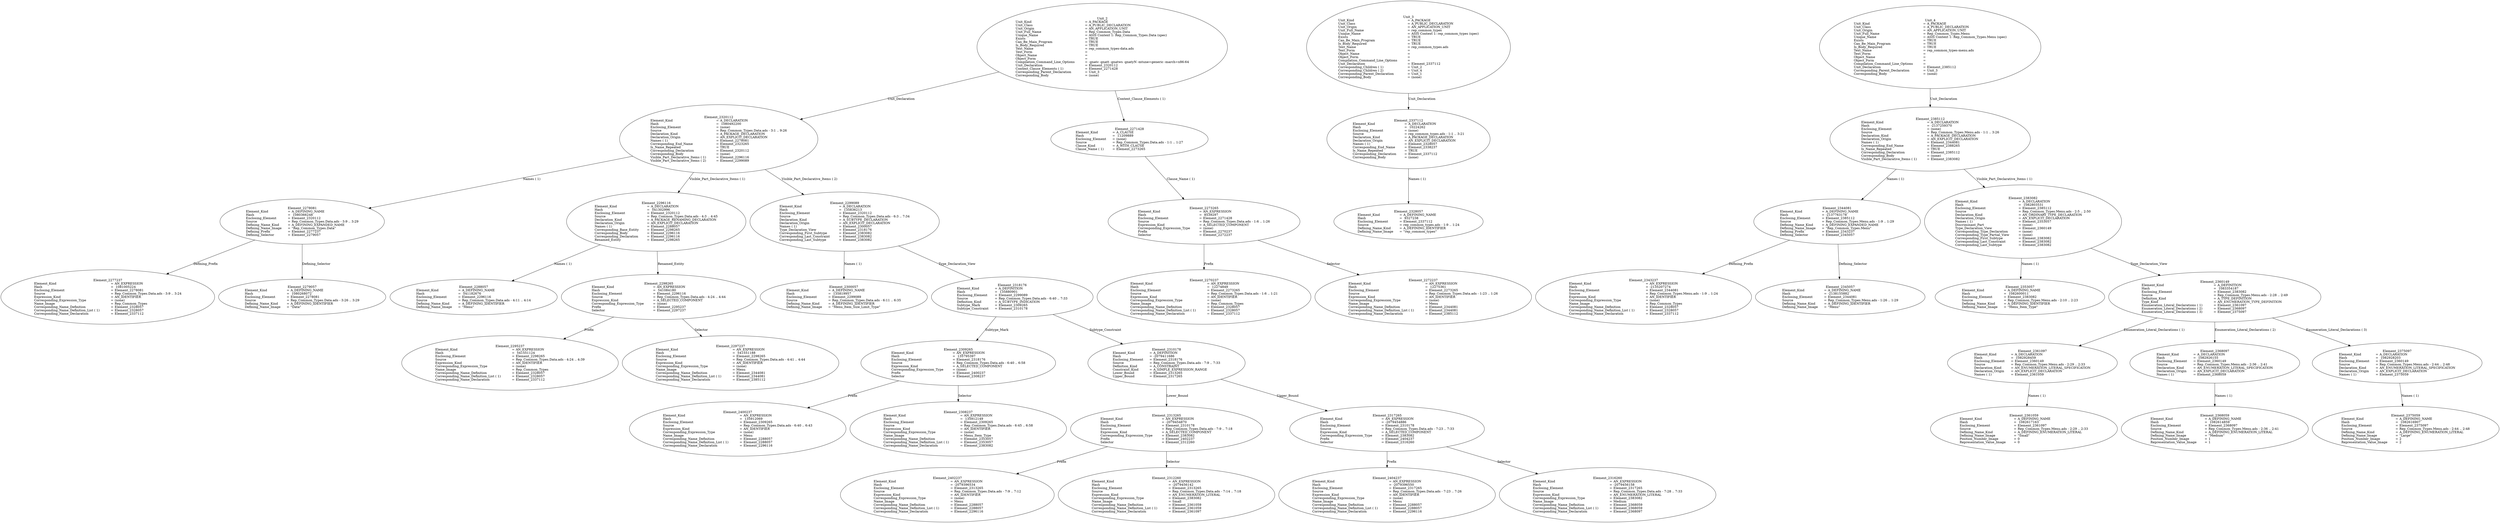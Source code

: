 digraph "rep_common_types-data.adt" {
  Unit_2 -> Element_2320112
      [ label=Unit_Declaration ];
  Unit_2 -> Element_2271428
      [ label="Context_Clause_Elements ( 1)" ];
  Unit_2
      [ label=<<TABLE BORDER="0" CELLBORDER="0" CELLSPACING="0" CELLPADDING="0"> 
          <TR><TD COLSPAN="3">Unit_2</TD></TR>
          <TR><TD ALIGN="LEFT">Unit_Kind   </TD><TD> = </TD><TD ALIGN="LEFT">A_PACKAGE</TD></TR>
          <TR><TD ALIGN="LEFT">Unit_Class   </TD><TD> = </TD><TD ALIGN="LEFT">A_PUBLIC_DECLARATION</TD></TR>
          <TR><TD ALIGN="LEFT">Unit_Origin   </TD><TD> = </TD><TD ALIGN="LEFT">AN_APPLICATION_UNIT</TD></TR>
          <TR><TD ALIGN="LEFT">Unit_Full_Name    </TD><TD> = </TD><TD ALIGN="LEFT">Rep_Common_Types.Data</TD></TR>
          <TR><TD ALIGN="LEFT">Unique_Name   </TD><TD> = </TD><TD ALIGN="LEFT">ASIS Context 1: Rep_Common_Types.Data (spec)</TD></TR>
          <TR><TD ALIGN="LEFT">Exists  </TD><TD> = </TD><TD ALIGN="LEFT">TRUE</TD></TR>
          <TR><TD ALIGN="LEFT">Can_Be_Main_Program     </TD><TD> = </TD><TD ALIGN="LEFT">TRUE</TD></TR>
          <TR><TD ALIGN="LEFT">Is_Body_Required     </TD><TD> = </TD><TD ALIGN="LEFT">TRUE</TD></TR>
          <TR><TD ALIGN="LEFT">Text_Name   </TD><TD> = </TD><TD ALIGN="LEFT">rep_common_types-data.ads</TD></TR>
          <TR><TD ALIGN="LEFT">Text_Form   </TD><TD> = </TD><TD ALIGN="LEFT"></TD></TR>
          <TR><TD ALIGN="LEFT">Object_Name   </TD><TD> = </TD><TD ALIGN="LEFT"></TD></TR>
          <TR><TD ALIGN="LEFT">Object_Form   </TD><TD> = </TD><TD ALIGN="LEFT"></TD></TR>
          <TR><TD ALIGN="LEFT">Compilation_Command_Line_Options         </TD><TD> = </TD><TD ALIGN="LEFT">-gnatc -gnatt -gnatws -gnatyN -mtune=generic -march=x86-64</TD></TR>
          <TR><TD ALIGN="LEFT">Unit_Declaration     </TD><TD> = </TD><TD ALIGN="LEFT">Element_2320112</TD></TR>
          <TR><TD ALIGN="LEFT">Context_Clause_Elements ( 1)        </TD><TD> = </TD><TD ALIGN="LEFT">Element_2271428</TD></TR>
          <TR><TD ALIGN="LEFT">Corresponding_Parent_Declaration         </TD><TD> = </TD><TD ALIGN="LEFT">Unit_3</TD></TR>
          <TR><TD ALIGN="LEFT">Corresponding_Body     </TD><TD> = </TD><TD ALIGN="LEFT">(none)</TD></TR>
          </TABLE>> ];
  Element_2271428 -> Element_2273265
      [ label="Clause_Name ( 1)" ];
  Element_2271428
      [ label=<<TABLE BORDER="0" CELLBORDER="0" CELLSPACING="0" CELLPADDING="0"> 
          <TR><TD COLSPAN="3">Element_2271428</TD></TR>
          <TR><TD ALIGN="LEFT">Element_Kind    </TD><TD> = </TD><TD ALIGN="LEFT">A_CLAUSE</TD></TR>
          <TR><TD ALIGN="LEFT">Hash  </TD><TD> = </TD><TD ALIGN="LEFT"> 11209889</TD></TR>
          <TR><TD ALIGN="LEFT">Enclosing_Element     </TD><TD> = </TD><TD ALIGN="LEFT">(none)</TD></TR>
          <TR><TD ALIGN="LEFT">Source  </TD><TD> = </TD><TD ALIGN="LEFT">Rep_Common_Types.Data.ads - 1:1 .. 1:27</TD></TR>
          <TR><TD ALIGN="LEFT">Clause_Kind   </TD><TD> = </TD><TD ALIGN="LEFT">A_WITH_CLAUSE</TD></TR>
          <TR><TD ALIGN="LEFT">Clause_Name ( 1)     </TD><TD> = </TD><TD ALIGN="LEFT">Element_2273265</TD></TR>
          </TABLE>> ];
  Element_2273265 -> Element_2270237
      [ label=Prefix ];
  Element_2273265 -> Element_2272237
      [ label=Selector ];
  Element_2273265
      [ label=<<TABLE BORDER="0" CELLBORDER="0" CELLSPACING="0" CELLPADDING="0"> 
          <TR><TD COLSPAN="3">Element_2273265</TD></TR>
          <TR><TD ALIGN="LEFT">Element_Kind    </TD><TD> = </TD><TD ALIGN="LEFT">AN_EXPRESSION</TD></TR>
          <TR><TD ALIGN="LEFT">Hash  </TD><TD> = </TD><TD ALIGN="LEFT"> 8539297</TD></TR>
          <TR><TD ALIGN="LEFT">Enclosing_Element     </TD><TD> = </TD><TD ALIGN="LEFT">Element_2271428</TD></TR>
          <TR><TD ALIGN="LEFT">Source  </TD><TD> = </TD><TD ALIGN="LEFT">Rep_Common_Types.Data.ads - 1:6 .. 1:26</TD></TR>
          <TR><TD ALIGN="LEFT">Expression_Kind    </TD><TD> = </TD><TD ALIGN="LEFT">A_SELECTED_COMPONENT</TD></TR>
          <TR><TD ALIGN="LEFT">Corresponding_Expression_Type        </TD><TD> = </TD><TD ALIGN="LEFT">(none)</TD></TR>
          <TR><TD ALIGN="LEFT">Prefix  </TD><TD> = </TD><TD ALIGN="LEFT">Element_2270237</TD></TR>
          <TR><TD ALIGN="LEFT">Selector   </TD><TD> = </TD><TD ALIGN="LEFT">Element_2272237</TD></TR>
          </TABLE>> ];
  Element_2270237
      [ label=<<TABLE BORDER="0" CELLBORDER="0" CELLSPACING="0" CELLPADDING="0"> 
          <TR><TD COLSPAN="3">Element_2270237</TD></TR>
          <TR><TD ALIGN="LEFT">Element_Kind    </TD><TD> = </TD><TD ALIGN="LEFT">AN_EXPRESSION</TD></TR>
          <TR><TD ALIGN="LEFT">Hash  </TD><TD> = </TD><TD ALIGN="LEFT"> 12274849</TD></TR>
          <TR><TD ALIGN="LEFT">Enclosing_Element     </TD><TD> = </TD><TD ALIGN="LEFT">Element_2273265</TD></TR>
          <TR><TD ALIGN="LEFT">Source  </TD><TD> = </TD><TD ALIGN="LEFT">Rep_Common_Types.Data.ads - 1:6 .. 1:21</TD></TR>
          <TR><TD ALIGN="LEFT">Expression_Kind    </TD><TD> = </TD><TD ALIGN="LEFT">AN_IDENTIFIER</TD></TR>
          <TR><TD ALIGN="LEFT">Corresponding_Expression_Type        </TD><TD> = </TD><TD ALIGN="LEFT">(none)</TD></TR>
          <TR><TD ALIGN="LEFT">Name_Image   </TD><TD> = </TD><TD ALIGN="LEFT">Rep_Common_Types</TD></TR>
          <TR><TD ALIGN="LEFT">Corresponding_Name_Definition        </TD><TD> = </TD><TD ALIGN="LEFT">Element_2328057</TD></TR>
          <TR><TD ALIGN="LEFT">Corresponding_Name_Definition_List ( 1)          </TD><TD> = </TD><TD ALIGN="LEFT">Element_2328057</TD></TR>
          <TR><TD ALIGN="LEFT">Corresponding_Name_Declaration        </TD><TD> = </TD><TD ALIGN="LEFT">Element_2337112</TD></TR>
          </TABLE>> ];
  Element_2272237
      [ label=<<TABLE BORDER="0" CELLBORDER="0" CELLSPACING="0" CELLPADDING="0"> 
          <TR><TD COLSPAN="3">Element_2272237</TD></TR>
          <TR><TD ALIGN="LEFT">Element_Kind    </TD><TD> = </TD><TD ALIGN="LEFT">AN_EXPRESSION</TD></TR>
          <TR><TD ALIGN="LEFT">Hash  </TD><TD> = </TD><TD ALIGN="LEFT"> 12275361</TD></TR>
          <TR><TD ALIGN="LEFT">Enclosing_Element     </TD><TD> = </TD><TD ALIGN="LEFT">Element_2273265</TD></TR>
          <TR><TD ALIGN="LEFT">Source  </TD><TD> = </TD><TD ALIGN="LEFT">Rep_Common_Types.Data.ads - 1:23 .. 1:26</TD></TR>
          <TR><TD ALIGN="LEFT">Expression_Kind    </TD><TD> = </TD><TD ALIGN="LEFT">AN_IDENTIFIER</TD></TR>
          <TR><TD ALIGN="LEFT">Corresponding_Expression_Type        </TD><TD> = </TD><TD ALIGN="LEFT">(none)</TD></TR>
          <TR><TD ALIGN="LEFT">Name_Image   </TD><TD> = </TD><TD ALIGN="LEFT">Menu</TD></TR>
          <TR><TD ALIGN="LEFT">Corresponding_Name_Definition        </TD><TD> = </TD><TD ALIGN="LEFT">Element_2344081</TD></TR>
          <TR><TD ALIGN="LEFT">Corresponding_Name_Definition_List ( 1)          </TD><TD> = </TD><TD ALIGN="LEFT">Element_2344081</TD></TR>
          <TR><TD ALIGN="LEFT">Corresponding_Name_Declaration        </TD><TD> = </TD><TD ALIGN="LEFT">Element_2385112</TD></TR>
          </TABLE>> ];
  Element_2320112 -> Element_2278081
      [ label="Names ( 1)" ];
  Element_2320112 -> Element_2296116
      [ label="Visible_Part_Declarative_Items ( 1)" ];
  Element_2320112 -> Element_2299089
      [ label="Visible_Part_Declarative_Items ( 2)" ];
  Element_2320112
      [ label=<<TABLE BORDER="0" CELLBORDER="0" CELLSPACING="0" CELLPADDING="0"> 
          <TR><TD COLSPAN="3">Element_2320112</TD></TR>
          <TR><TD ALIGN="LEFT">Element_Kind    </TD><TD> = </TD><TD ALIGN="LEFT">A_DECLARATION</TD></TR>
          <TR><TD ALIGN="LEFT">Hash  </TD><TD> = </TD><TD ALIGN="LEFT"> 1080492200</TD></TR>
          <TR><TD ALIGN="LEFT">Enclosing_Element     </TD><TD> = </TD><TD ALIGN="LEFT">(none)</TD></TR>
          <TR><TD ALIGN="LEFT">Source  </TD><TD> = </TD><TD ALIGN="LEFT">Rep_Common_Types.Data.ads - 3:1 .. 9:26</TD></TR>
          <TR><TD ALIGN="LEFT">Declaration_Kind     </TD><TD> = </TD><TD ALIGN="LEFT">A_PACKAGE_DECLARATION</TD></TR>
          <TR><TD ALIGN="LEFT">Declaration_Origin     </TD><TD> = </TD><TD ALIGN="LEFT">AN_EXPLICIT_DECLARATION</TD></TR>
          <TR><TD ALIGN="LEFT">Names ( 1)   </TD><TD> = </TD><TD ALIGN="LEFT">Element_2278081</TD></TR>
          <TR><TD ALIGN="LEFT">Corresponding_End_Name      </TD><TD> = </TD><TD ALIGN="LEFT">Element_2323265</TD></TR>
          <TR><TD ALIGN="LEFT">Is_Name_Repeated     </TD><TD> = </TD><TD ALIGN="LEFT">TRUE</TD></TR>
          <TR><TD ALIGN="LEFT">Corresponding_Declaration       </TD><TD> = </TD><TD ALIGN="LEFT">Element_2320112</TD></TR>
          <TR><TD ALIGN="LEFT">Corresponding_Body     </TD><TD> = </TD><TD ALIGN="LEFT">(none)</TD></TR>
          <TR><TD ALIGN="LEFT">Visible_Part_Declarative_Items ( 1)         </TD><TD> = </TD><TD ALIGN="LEFT">Element_2296116</TD></TR>
          <TR><TD ALIGN="LEFT">Visible_Part_Declarative_Items ( 2)         </TD><TD> = </TD><TD ALIGN="LEFT">Element_2299089</TD></TR>
          </TABLE>> ];
  Element_2278081 -> Element_2277237
      [ label=Defining_Prefix ];
  Element_2278081 -> Element_2279057
      [ label=Defining_Selector ];
  Element_2278081
      [ label=<<TABLE BORDER="0" CELLBORDER="0" CELLSPACING="0" CELLPADDING="0"> 
          <TR><TD COLSPAN="3">Element_2278081</TD></TR>
          <TR><TD ALIGN="LEFT">Element_Kind    </TD><TD> = </TD><TD ALIGN="LEFT">A_DEFINING_NAME</TD></TR>
          <TR><TD ALIGN="LEFT">Hash  </TD><TD> = </TD><TD ALIGN="LEFT"> 1080366248</TD></TR>
          <TR><TD ALIGN="LEFT">Enclosing_Element     </TD><TD> = </TD><TD ALIGN="LEFT">Element_2320112</TD></TR>
          <TR><TD ALIGN="LEFT">Source  </TD><TD> = </TD><TD ALIGN="LEFT">Rep_Common_Types.Data.ads - 3:9 .. 3:29</TD></TR>
          <TR><TD ALIGN="LEFT">Defining_Name_Kind     </TD><TD> = </TD><TD ALIGN="LEFT">A_DEFINING_EXPANDED_NAME</TD></TR>
          <TR><TD ALIGN="LEFT">Defining_Name_Image     </TD><TD> = </TD><TD ALIGN="LEFT">"Rep_Common_Types.Data"</TD></TR>
          <TR><TD ALIGN="LEFT">Defining_Prefix    </TD><TD> = </TD><TD ALIGN="LEFT">Element_2277237</TD></TR>
          <TR><TD ALIGN="LEFT">Defining_Selector     </TD><TD> = </TD><TD ALIGN="LEFT">Element_2279057</TD></TR>
          </TABLE>> ];
  Element_2277237
      [ label=<<TABLE BORDER="0" CELLBORDER="0" CELLSPACING="0" CELLPADDING="0"> 
          <TR><TD COLSPAN="3">Element_2277237</TD></TR>
          <TR><TD ALIGN="LEFT">Element_Kind    </TD><TD> = </TD><TD ALIGN="LEFT">AN_EXPRESSION</TD></TR>
          <TR><TD ALIGN="LEFT">Hash  </TD><TD> = </TD><TD ALIGN="LEFT"> 1081005224</TD></TR>
          <TR><TD ALIGN="LEFT">Enclosing_Element     </TD><TD> = </TD><TD ALIGN="LEFT">Element_2278081</TD></TR>
          <TR><TD ALIGN="LEFT">Source  </TD><TD> = </TD><TD ALIGN="LEFT">Rep_Common_Types.Data.ads - 3:9 .. 3:24</TD></TR>
          <TR><TD ALIGN="LEFT">Expression_Kind    </TD><TD> = </TD><TD ALIGN="LEFT">AN_IDENTIFIER</TD></TR>
          <TR><TD ALIGN="LEFT">Corresponding_Expression_Type        </TD><TD> = </TD><TD ALIGN="LEFT">(none)</TD></TR>
          <TR><TD ALIGN="LEFT">Name_Image   </TD><TD> = </TD><TD ALIGN="LEFT">Rep_Common_Types</TD></TR>
          <TR><TD ALIGN="LEFT">Corresponding_Name_Definition        </TD><TD> = </TD><TD ALIGN="LEFT">Element_2328057</TD></TR>
          <TR><TD ALIGN="LEFT">Corresponding_Name_Definition_List ( 1)          </TD><TD> = </TD><TD ALIGN="LEFT">Element_2328057</TD></TR>
          <TR><TD ALIGN="LEFT">Corresponding_Name_Declaration        </TD><TD> = </TD><TD ALIGN="LEFT">Element_2337112</TD></TR>
          </TABLE>> ];
  Element_2279057
      [ label=<<TABLE BORDER="0" CELLBORDER="0" CELLSPACING="0" CELLPADDING="0"> 
          <TR><TD COLSPAN="3">Element_2279057</TD></TR>
          <TR><TD ALIGN="LEFT">Element_Kind    </TD><TD> = </TD><TD ALIGN="LEFT">A_DEFINING_NAME</TD></TR>
          <TR><TD ALIGN="LEFT">Hash  </TD><TD> = </TD><TD ALIGN="LEFT"> 1080268072</TD></TR>
          <TR><TD ALIGN="LEFT">Enclosing_Element     </TD><TD> = </TD><TD ALIGN="LEFT">Element_2278081</TD></TR>
          <TR><TD ALIGN="LEFT">Source  </TD><TD> = </TD><TD ALIGN="LEFT">Rep_Common_Types.Data.ads - 3:26 .. 3:29</TD></TR>
          <TR><TD ALIGN="LEFT">Defining_Name_Kind     </TD><TD> = </TD><TD ALIGN="LEFT">A_DEFINING_IDENTIFIER</TD></TR>
          <TR><TD ALIGN="LEFT">Defining_Name_Image     </TD><TD> = </TD><TD ALIGN="LEFT">"Data"</TD></TR>
          </TABLE>> ];
  Element_2296116 -> Element_2288057
      [ label="Names ( 1)" ];
  Element_2296116 -> Element_2298265
      [ label=Renamed_Entity ];
  Element_2296116
      [ label=<<TABLE BORDER="0" CELLBORDER="0" CELLSPACING="0" CELLPADDING="0"> 
          <TR><TD COLSPAN="3">Element_2296116</TD></TR>
          <TR><TD ALIGN="LEFT">Element_Kind    </TD><TD> = </TD><TD ALIGN="LEFT">A_DECLARATION</TD></TR>
          <TR><TD ALIGN="LEFT">Hash  </TD><TD> = </TD><TD ALIGN="LEFT"> 541302996</TD></TR>
          <TR><TD ALIGN="LEFT">Enclosing_Element     </TD><TD> = </TD><TD ALIGN="LEFT">Element_2320112</TD></TR>
          <TR><TD ALIGN="LEFT">Source  </TD><TD> = </TD><TD ALIGN="LEFT">Rep_Common_Types.Data.ads - 4:3 .. 4:45</TD></TR>
          <TR><TD ALIGN="LEFT">Declaration_Kind     </TD><TD> = </TD><TD ALIGN="LEFT">A_PACKAGE_RENAMING_DECLARATION</TD></TR>
          <TR><TD ALIGN="LEFT">Declaration_Origin     </TD><TD> = </TD><TD ALIGN="LEFT">AN_EXPLICIT_DECLARATION</TD></TR>
          <TR><TD ALIGN="LEFT">Names ( 1)   </TD><TD> = </TD><TD ALIGN="LEFT">Element_2288057</TD></TR>
          <TR><TD ALIGN="LEFT">Corresponding_Base_Entity       </TD><TD> = </TD><TD ALIGN="LEFT">Element_2298265</TD></TR>
          <TR><TD ALIGN="LEFT">Corresponding_Body     </TD><TD> = </TD><TD ALIGN="LEFT">Element_2296116</TD></TR>
          <TR><TD ALIGN="LEFT">Corresponding_Declaration       </TD><TD> = </TD><TD ALIGN="LEFT">Element_2296116</TD></TR>
          <TR><TD ALIGN="LEFT">Renamed_Entity    </TD><TD> = </TD><TD ALIGN="LEFT">Element_2298265</TD></TR>
          </TABLE>> ];
  Element_2288057
      [ label=<<TABLE BORDER="0" CELLBORDER="0" CELLSPACING="0" CELLPADDING="0"> 
          <TR><TD COLSPAN="3">Element_2288057</TD></TR>
          <TR><TD ALIGN="LEFT">Element_Kind    </TD><TD> = </TD><TD ALIGN="LEFT">A_DEFINING_NAME</TD></TR>
          <TR><TD ALIGN="LEFT">Hash  </TD><TD> = </TD><TD ALIGN="LEFT"> 541182676</TD></TR>
          <TR><TD ALIGN="LEFT">Enclosing_Element     </TD><TD> = </TD><TD ALIGN="LEFT">Element_2296116</TD></TR>
          <TR><TD ALIGN="LEFT">Source  </TD><TD> = </TD><TD ALIGN="LEFT">Rep_Common_Types.Data.ads - 4:11 .. 4:14</TD></TR>
          <TR><TD ALIGN="LEFT">Defining_Name_Kind     </TD><TD> = </TD><TD ALIGN="LEFT">A_DEFINING_IDENTIFIER</TD></TR>
          <TR><TD ALIGN="LEFT">Defining_Name_Image     </TD><TD> = </TD><TD ALIGN="LEFT">"Menu"</TD></TR>
          </TABLE>> ];
  Element_2298265 -> Element_2295237
      [ label=Prefix ];
  Element_2298265 -> Element_2297237
      [ label=Selector ];
  Element_2298265
      [ label=<<TABLE BORDER="0" CELLBORDER="0" CELLSPACING="0" CELLPADDING="0"> 
          <TR><TD COLSPAN="3">Element_2298265</TD></TR>
          <TR><TD ALIGN="LEFT">Element_Kind    </TD><TD> = </TD><TD ALIGN="LEFT">AN_EXPRESSION</TD></TR>
          <TR><TD ALIGN="LEFT">Hash  </TD><TD> = </TD><TD ALIGN="LEFT"> 541084180</TD></TR>
          <TR><TD ALIGN="LEFT">Enclosing_Element     </TD><TD> = </TD><TD ALIGN="LEFT">Element_2296116</TD></TR>
          <TR><TD ALIGN="LEFT">Source  </TD><TD> = </TD><TD ALIGN="LEFT">Rep_Common_Types.Data.ads - 4:24 .. 4:44</TD></TR>
          <TR><TD ALIGN="LEFT">Expression_Kind    </TD><TD> = </TD><TD ALIGN="LEFT">A_SELECTED_COMPONENT</TD></TR>
          <TR><TD ALIGN="LEFT">Corresponding_Expression_Type        </TD><TD> = </TD><TD ALIGN="LEFT">(none)</TD></TR>
          <TR><TD ALIGN="LEFT">Prefix  </TD><TD> = </TD><TD ALIGN="LEFT">Element_2295237</TD></TR>
          <TR><TD ALIGN="LEFT">Selector   </TD><TD> = </TD><TD ALIGN="LEFT">Element_2297237</TD></TR>
          </TABLE>> ];
  Element_2295237
      [ label=<<TABLE BORDER="0" CELLBORDER="0" CELLSPACING="0" CELLPADDING="0"> 
          <TR><TD COLSPAN="3">Element_2295237</TD></TR>
          <TR><TD ALIGN="LEFT">Element_Kind    </TD><TD> = </TD><TD ALIGN="LEFT">AN_EXPRESSION</TD></TR>
          <TR><TD ALIGN="LEFT">Hash  </TD><TD> = </TD><TD ALIGN="LEFT"> 541551124</TD></TR>
          <TR><TD ALIGN="LEFT">Enclosing_Element     </TD><TD> = </TD><TD ALIGN="LEFT">Element_2298265</TD></TR>
          <TR><TD ALIGN="LEFT">Source  </TD><TD> = </TD><TD ALIGN="LEFT">Rep_Common_Types.Data.ads - 4:24 .. 4:39</TD></TR>
          <TR><TD ALIGN="LEFT">Expression_Kind    </TD><TD> = </TD><TD ALIGN="LEFT">AN_IDENTIFIER</TD></TR>
          <TR><TD ALIGN="LEFT">Corresponding_Expression_Type        </TD><TD> = </TD><TD ALIGN="LEFT">(none)</TD></TR>
          <TR><TD ALIGN="LEFT">Name_Image   </TD><TD> = </TD><TD ALIGN="LEFT">Rep_Common_Types</TD></TR>
          <TR><TD ALIGN="LEFT">Corresponding_Name_Definition        </TD><TD> = </TD><TD ALIGN="LEFT">Element_2328057</TD></TR>
          <TR><TD ALIGN="LEFT">Corresponding_Name_Definition_List ( 1)          </TD><TD> = </TD><TD ALIGN="LEFT">Element_2328057</TD></TR>
          <TR><TD ALIGN="LEFT">Corresponding_Name_Declaration        </TD><TD> = </TD><TD ALIGN="LEFT">Element_2337112</TD></TR>
          </TABLE>> ];
  Element_2297237
      [ label=<<TABLE BORDER="0" CELLBORDER="0" CELLSPACING="0" CELLPADDING="0"> 
          <TR><TD COLSPAN="3">Element_2297237</TD></TR>
          <TR><TD ALIGN="LEFT">Element_Kind    </TD><TD> = </TD><TD ALIGN="LEFT">AN_EXPRESSION</TD></TR>
          <TR><TD ALIGN="LEFT">Hash  </TD><TD> = </TD><TD ALIGN="LEFT"> 541551188</TD></TR>
          <TR><TD ALIGN="LEFT">Enclosing_Element     </TD><TD> = </TD><TD ALIGN="LEFT">Element_2298265</TD></TR>
          <TR><TD ALIGN="LEFT">Source  </TD><TD> = </TD><TD ALIGN="LEFT">Rep_Common_Types.Data.ads - 4:41 .. 4:44</TD></TR>
          <TR><TD ALIGN="LEFT">Expression_Kind    </TD><TD> = </TD><TD ALIGN="LEFT">AN_IDENTIFIER</TD></TR>
          <TR><TD ALIGN="LEFT">Corresponding_Expression_Type        </TD><TD> = </TD><TD ALIGN="LEFT">(none)</TD></TR>
          <TR><TD ALIGN="LEFT">Name_Image   </TD><TD> = </TD><TD ALIGN="LEFT">Menu</TD></TR>
          <TR><TD ALIGN="LEFT">Corresponding_Name_Definition        </TD><TD> = </TD><TD ALIGN="LEFT">Element_2344081</TD></TR>
          <TR><TD ALIGN="LEFT">Corresponding_Name_Definition_List ( 1)          </TD><TD> = </TD><TD ALIGN="LEFT">Element_2344081</TD></TR>
          <TR><TD ALIGN="LEFT">Corresponding_Name_Declaration        </TD><TD> = </TD><TD ALIGN="LEFT">Element_2385112</TD></TR>
          </TABLE>> ];
  Element_2299089 -> Element_2300057
      [ label="Names ( 1)" ];
  Element_2299089 -> Element_2318176
      [ label=Type_Declaration_View ];
  Element_2299089
      [ label=<<TABLE BORDER="0" CELLBORDER="0" CELLSPACING="0" CELLPADDING="0"> 
          <TR><TD COLSPAN="3">Element_2299089</TD></TR>
          <TR><TD ALIGN="LEFT">Element_Kind    </TD><TD> = </TD><TD ALIGN="LEFT">A_DECLARATION</TD></TR>
          <TR><TD ALIGN="LEFT">Hash  </TD><TD> = </TD><TD ALIGN="LEFT"> 135836213</TD></TR>
          <TR><TD ALIGN="LEFT">Enclosing_Element     </TD><TD> = </TD><TD ALIGN="LEFT">Element_2320112</TD></TR>
          <TR><TD ALIGN="LEFT">Source  </TD><TD> = </TD><TD ALIGN="LEFT">Rep_Common_Types.Data.ads - 6:3 .. 7:34</TD></TR>
          <TR><TD ALIGN="LEFT">Declaration_Kind     </TD><TD> = </TD><TD ALIGN="LEFT">A_SUBTYPE_DECLARATION</TD></TR>
          <TR><TD ALIGN="LEFT">Declaration_Origin     </TD><TD> = </TD><TD ALIGN="LEFT">AN_EXPLICIT_DECLARATION</TD></TR>
          <TR><TD ALIGN="LEFT">Names ( 1)   </TD><TD> = </TD><TD ALIGN="LEFT">Element_2300057</TD></TR>
          <TR><TD ALIGN="LEFT">Type_Declaration_View      </TD><TD> = </TD><TD ALIGN="LEFT">Element_2318176</TD></TR>
          <TR><TD ALIGN="LEFT">Corresponding_First_Subtype       </TD><TD> = </TD><TD ALIGN="LEFT">Element_2383082</TD></TR>
          <TR><TD ALIGN="LEFT">Corresponding_Last_Constraint        </TD><TD> = </TD><TD ALIGN="LEFT">Element_2383082</TD></TR>
          <TR><TD ALIGN="LEFT">Corresponding_Last_Subtype       </TD><TD> = </TD><TD ALIGN="LEFT">Element_2383082</TD></TR>
          </TABLE>> ];
  Element_2300057
      [ label=<<TABLE BORDER="0" CELLBORDER="0" CELLSPACING="0" CELLPADDING="0"> 
          <TR><TD COLSPAN="3">Element_2300057</TD></TR>
          <TR><TD ALIGN="LEFT">Element_Kind    </TD><TD> = </TD><TD ALIGN="LEFT">A_DEFINING_NAME</TD></TR>
          <TR><TD ALIGN="LEFT">Hash  </TD><TD> = </TD><TD ALIGN="LEFT"> 135819957</TD></TR>
          <TR><TD ALIGN="LEFT">Enclosing_Element     </TD><TD> = </TD><TD ALIGN="LEFT">Element_2299089</TD></TR>
          <TR><TD ALIGN="LEFT">Source  </TD><TD> = </TD><TD ALIGN="LEFT">Rep_Common_Types.Data.ads - 6:11 .. 6:35</TD></TR>
          <TR><TD ALIGN="LEFT">Defining_Name_Kind     </TD><TD> = </TD><TD ALIGN="LEFT">A_DEFINING_IDENTIFIER</TD></TR>
          <TR><TD ALIGN="LEFT">Defining_Name_Image     </TD><TD> = </TD><TD ALIGN="LEFT">"Menu_Item_Size_Limit_Type"</TD></TR>
          </TABLE>> ];
  Element_2318176 -> Element_2309265
      [ label=Subtype_Mark ];
  Element_2318176 -> Element_2310178
      [ label=Subtype_Constraint ];
  Element_2318176
      [ label=<<TABLE BORDER="0" CELLBORDER="0" CELLSPACING="0" CELLPADDING="0"> 
          <TR><TD COLSPAN="3">Element_2318176</TD></TR>
          <TR><TD ALIGN="LEFT">Element_Kind    </TD><TD> = </TD><TD ALIGN="LEFT">A_DEFINITION</TD></TR>
          <TR><TD ALIGN="LEFT">Hash  </TD><TD> = </TD><TD ALIGN="LEFT"> 135880901</TD></TR>
          <TR><TD ALIGN="LEFT">Enclosing_Element     </TD><TD> = </TD><TD ALIGN="LEFT">Element_2299089</TD></TR>
          <TR><TD ALIGN="LEFT">Source  </TD><TD> = </TD><TD ALIGN="LEFT">Rep_Common_Types.Data.ads - 6:40 .. 7:33</TD></TR>
          <TR><TD ALIGN="LEFT">Definition_Kind    </TD><TD> = </TD><TD ALIGN="LEFT">A_SUBTYPE_INDICATION</TD></TR>
          <TR><TD ALIGN="LEFT">Subtype_Mark    </TD><TD> = </TD><TD ALIGN="LEFT">Element_2309265</TD></TR>
          <TR><TD ALIGN="LEFT">Subtype_Constraint     </TD><TD> = </TD><TD ALIGN="LEFT">Element_2310178</TD></TR>
          </TABLE>> ];
  Element_2309265 -> Element_2400237
      [ label=Prefix ];
  Element_2309265 -> Element_2308237
      [ label=Selector ];
  Element_2309265
      [ label=<<TABLE BORDER="0" CELLBORDER="0" CELLSPACING="0" CELLPADDING="0"> 
          <TR><TD COLSPAN="3">Element_2309265</TD></TR>
          <TR><TD ALIGN="LEFT">Element_Kind    </TD><TD> = </TD><TD ALIGN="LEFT">AN_EXPRESSION</TD></TR>
          <TR><TD ALIGN="LEFT">Hash  </TD><TD> = </TD><TD ALIGN="LEFT"> 135795397</TD></TR>
          <TR><TD ALIGN="LEFT">Enclosing_Element     </TD><TD> = </TD><TD ALIGN="LEFT">Element_2318176</TD></TR>
          <TR><TD ALIGN="LEFT">Source  </TD><TD> = </TD><TD ALIGN="LEFT">Rep_Common_Types.Data.ads - 6:40 .. 6:58</TD></TR>
          <TR><TD ALIGN="LEFT">Expression_Kind    </TD><TD> = </TD><TD ALIGN="LEFT">A_SELECTED_COMPONENT</TD></TR>
          <TR><TD ALIGN="LEFT">Corresponding_Expression_Type        </TD><TD> = </TD><TD ALIGN="LEFT">(none)</TD></TR>
          <TR><TD ALIGN="LEFT">Prefix  </TD><TD> = </TD><TD ALIGN="LEFT">Element_2400237</TD></TR>
          <TR><TD ALIGN="LEFT">Selector   </TD><TD> = </TD><TD ALIGN="LEFT">Element_2308237</TD></TR>
          </TABLE>> ];
  Element_2400237
      [ label=<<TABLE BORDER="0" CELLBORDER="0" CELLSPACING="0" CELLPADDING="0"> 
          <TR><TD COLSPAN="3">Element_2400237</TD></TR>
          <TR><TD ALIGN="LEFT">Element_Kind    </TD><TD> = </TD><TD ALIGN="LEFT">AN_EXPRESSION</TD></TR>
          <TR><TD ALIGN="LEFT">Hash  </TD><TD> = </TD><TD ALIGN="LEFT"> 135912069</TD></TR>
          <TR><TD ALIGN="LEFT">Enclosing_Element     </TD><TD> = </TD><TD ALIGN="LEFT">Element_2309265</TD></TR>
          <TR><TD ALIGN="LEFT">Source  </TD><TD> = </TD><TD ALIGN="LEFT">Rep_Common_Types.Data.ads - 6:40 .. 6:43</TD></TR>
          <TR><TD ALIGN="LEFT">Expression_Kind    </TD><TD> = </TD><TD ALIGN="LEFT">AN_IDENTIFIER</TD></TR>
          <TR><TD ALIGN="LEFT">Corresponding_Expression_Type        </TD><TD> = </TD><TD ALIGN="LEFT">(none)</TD></TR>
          <TR><TD ALIGN="LEFT">Name_Image   </TD><TD> = </TD><TD ALIGN="LEFT">Menu</TD></TR>
          <TR><TD ALIGN="LEFT">Corresponding_Name_Definition        </TD><TD> = </TD><TD ALIGN="LEFT">Element_2288057</TD></TR>
          <TR><TD ALIGN="LEFT">Corresponding_Name_Definition_List ( 1)          </TD><TD> = </TD><TD ALIGN="LEFT">Element_2288057</TD></TR>
          <TR><TD ALIGN="LEFT">Corresponding_Name_Declaration        </TD><TD> = </TD><TD ALIGN="LEFT">Element_2296116</TD></TR>
          </TABLE>> ];
  Element_2308237
      [ label=<<TABLE BORDER="0" CELLBORDER="0" CELLSPACING="0" CELLPADDING="0"> 
          <TR><TD COLSPAN="3">Element_2308237</TD></TR>
          <TR><TD ALIGN="LEFT">Element_Kind    </TD><TD> = </TD><TD ALIGN="LEFT">AN_EXPRESSION</TD></TR>
          <TR><TD ALIGN="LEFT">Hash  </TD><TD> = </TD><TD ALIGN="LEFT"> 135912149</TD></TR>
          <TR><TD ALIGN="LEFT">Enclosing_Element     </TD><TD> = </TD><TD ALIGN="LEFT">Element_2309265</TD></TR>
          <TR><TD ALIGN="LEFT">Source  </TD><TD> = </TD><TD ALIGN="LEFT">Rep_Common_Types.Data.ads - 6:45 .. 6:58</TD></TR>
          <TR><TD ALIGN="LEFT">Expression_Kind    </TD><TD> = </TD><TD ALIGN="LEFT">AN_IDENTIFIER</TD></TR>
          <TR><TD ALIGN="LEFT">Corresponding_Expression_Type        </TD><TD> = </TD><TD ALIGN="LEFT">(none)</TD></TR>
          <TR><TD ALIGN="LEFT">Name_Image   </TD><TD> = </TD><TD ALIGN="LEFT">Menu_Item_Type</TD></TR>
          <TR><TD ALIGN="LEFT">Corresponding_Name_Definition        </TD><TD> = </TD><TD ALIGN="LEFT">Element_2353057</TD></TR>
          <TR><TD ALIGN="LEFT">Corresponding_Name_Definition_List ( 1)          </TD><TD> = </TD><TD ALIGN="LEFT">Element_2353057</TD></TR>
          <TR><TD ALIGN="LEFT">Corresponding_Name_Declaration        </TD><TD> = </TD><TD ALIGN="LEFT">Element_2383082</TD></TR>
          </TABLE>> ];
  Element_2310178 -> Element_2313265
      [ label=Lower_Bound ];
  Element_2310178 -> Element_2317265
      [ label=Upper_Bound ];
  Element_2310178
      [ label=<<TABLE BORDER="0" CELLBORDER="0" CELLSPACING="0" CELLPADDING="0"> 
          <TR><TD COLSPAN="3">Element_2310178</TD></TR>
          <TR><TD ALIGN="LEFT">Element_Kind    </TD><TD> = </TD><TD ALIGN="LEFT">A_DEFINITION</TD></TR>
          <TR><TD ALIGN="LEFT">Hash  </TD><TD> = </TD><TD ALIGN="LEFT">-2079411686</TD></TR>
          <TR><TD ALIGN="LEFT">Enclosing_Element     </TD><TD> = </TD><TD ALIGN="LEFT">Element_2318176</TD></TR>
          <TR><TD ALIGN="LEFT">Source  </TD><TD> = </TD><TD ALIGN="LEFT">Rep_Common_Types.Data.ads - 7:9 .. 7:33</TD></TR>
          <TR><TD ALIGN="LEFT">Definition_Kind    </TD><TD> = </TD><TD ALIGN="LEFT">A_CONSTRAINT</TD></TR>
          <TR><TD ALIGN="LEFT">Constraint_Kind    </TD><TD> = </TD><TD ALIGN="LEFT">A_SIMPLE_EXPRESSION_RANGE</TD></TR>
          <TR><TD ALIGN="LEFT">Lower_Bound   </TD><TD> = </TD><TD ALIGN="LEFT">Element_2313265</TD></TR>
          <TR><TD ALIGN="LEFT">Upper_Bound   </TD><TD> = </TD><TD ALIGN="LEFT">Element_2317265</TD></TR>
          </TABLE>> ];
  Element_2313265 -> Element_2402237
      [ label=Prefix ];
  Element_2313265 -> Element_2312260
      [ label=Selector ];
  Element_2313265
      [ label=<<TABLE BORDER="0" CELLBORDER="0" CELLSPACING="0" CELLPADDING="0"> 
          <TR><TD COLSPAN="3">Element_2313265</TD></TR>
          <TR><TD ALIGN="LEFT">Element_Kind    </TD><TD> = </TD><TD ALIGN="LEFT">AN_EXPRESSION</TD></TR>
          <TR><TD ALIGN="LEFT">Hash  </TD><TD> = </TD><TD ALIGN="LEFT">-2079454870</TD></TR>
          <TR><TD ALIGN="LEFT">Enclosing_Element     </TD><TD> = </TD><TD ALIGN="LEFT">Element_2310178</TD></TR>
          <TR><TD ALIGN="LEFT">Source  </TD><TD> = </TD><TD ALIGN="LEFT">Rep_Common_Types.Data.ads - 7:9 .. 7:18</TD></TR>
          <TR><TD ALIGN="LEFT">Expression_Kind    </TD><TD> = </TD><TD ALIGN="LEFT">A_SELECTED_COMPONENT</TD></TR>
          <TR><TD ALIGN="LEFT">Corresponding_Expression_Type        </TD><TD> = </TD><TD ALIGN="LEFT">Element_2383082</TD></TR>
          <TR><TD ALIGN="LEFT">Prefix  </TD><TD> = </TD><TD ALIGN="LEFT">Element_2402237</TD></TR>
          <TR><TD ALIGN="LEFT">Selector   </TD><TD> = </TD><TD ALIGN="LEFT">Element_2312260</TD></TR>
          </TABLE>> ];
  Element_2402237
      [ label=<<TABLE BORDER="0" CELLBORDER="0" CELLSPACING="0" CELLPADDING="0"> 
          <TR><TD COLSPAN="3">Element_2402237</TD></TR>
          <TR><TD ALIGN="LEFT">Element_Kind    </TD><TD> = </TD><TD ALIGN="LEFT">AN_EXPRESSION</TD></TR>
          <TR><TD ALIGN="LEFT">Hash  </TD><TD> = </TD><TD ALIGN="LEFT">-2079396534</TD></TR>
          <TR><TD ALIGN="LEFT">Enclosing_Element     </TD><TD> = </TD><TD ALIGN="LEFT">Element_2313265</TD></TR>
          <TR><TD ALIGN="LEFT">Source  </TD><TD> = </TD><TD ALIGN="LEFT">Rep_Common_Types.Data.ads - 7:9 .. 7:12</TD></TR>
          <TR><TD ALIGN="LEFT">Expression_Kind    </TD><TD> = </TD><TD ALIGN="LEFT">AN_IDENTIFIER</TD></TR>
          <TR><TD ALIGN="LEFT">Corresponding_Expression_Type        </TD><TD> = </TD><TD ALIGN="LEFT">(none)</TD></TR>
          <TR><TD ALIGN="LEFT">Name_Image   </TD><TD> = </TD><TD ALIGN="LEFT">Menu</TD></TR>
          <TR><TD ALIGN="LEFT">Corresponding_Name_Definition        </TD><TD> = </TD><TD ALIGN="LEFT">Element_2288057</TD></TR>
          <TR><TD ALIGN="LEFT">Corresponding_Name_Definition_List ( 1)          </TD><TD> = </TD><TD ALIGN="LEFT">Element_2288057</TD></TR>
          <TR><TD ALIGN="LEFT">Corresponding_Name_Declaration        </TD><TD> = </TD><TD ALIGN="LEFT">Element_2296116</TD></TR>
          </TABLE>> ];
  Element_2312260
      [ label=<<TABLE BORDER="0" CELLBORDER="0" CELLSPACING="0" CELLPADDING="0"> 
          <TR><TD COLSPAN="3">Element_2312260</TD></TR>
          <TR><TD ALIGN="LEFT">Element_Kind    </TD><TD> = </TD><TD ALIGN="LEFT">AN_EXPRESSION</TD></TR>
          <TR><TD ALIGN="LEFT">Hash  </TD><TD> = </TD><TD ALIGN="LEFT">-2079456142</TD></TR>
          <TR><TD ALIGN="LEFT">Enclosing_Element     </TD><TD> = </TD><TD ALIGN="LEFT">Element_2313265</TD></TR>
          <TR><TD ALIGN="LEFT">Source  </TD><TD> = </TD><TD ALIGN="LEFT">Rep_Common_Types.Data.ads - 7:14 .. 7:18</TD></TR>
          <TR><TD ALIGN="LEFT">Expression_Kind    </TD><TD> = </TD><TD ALIGN="LEFT">AN_ENUMERATION_LITERAL</TD></TR>
          <TR><TD ALIGN="LEFT">Corresponding_Expression_Type        </TD><TD> = </TD><TD ALIGN="LEFT">Element_2383082</TD></TR>
          <TR><TD ALIGN="LEFT">Name_Image   </TD><TD> = </TD><TD ALIGN="LEFT">Small</TD></TR>
          <TR><TD ALIGN="LEFT">Corresponding_Name_Definition        </TD><TD> = </TD><TD ALIGN="LEFT">Element_2361059</TD></TR>
          <TR><TD ALIGN="LEFT">Corresponding_Name_Definition_List ( 1)          </TD><TD> = </TD><TD ALIGN="LEFT">Element_2361059</TD></TR>
          <TR><TD ALIGN="LEFT">Corresponding_Name_Declaration        </TD><TD> = </TD><TD ALIGN="LEFT">Element_2361097</TD></TR>
          </TABLE>> ];
  Element_2317265 -> Element_2404237
      [ label=Prefix ];
  Element_2317265 -> Element_2316260
      [ label=Selector ];
  Element_2317265
      [ label=<<TABLE BORDER="0" CELLBORDER="0" CELLSPACING="0" CELLPADDING="0"> 
          <TR><TD COLSPAN="3">Element_2317265</TD></TR>
          <TR><TD ALIGN="LEFT">Element_Kind    </TD><TD> = </TD><TD ALIGN="LEFT">AN_EXPRESSION</TD></TR>
          <TR><TD ALIGN="LEFT">Hash  </TD><TD> = </TD><TD ALIGN="LEFT">-2079454886</TD></TR>
          <TR><TD ALIGN="LEFT">Enclosing_Element     </TD><TD> = </TD><TD ALIGN="LEFT">Element_2310178</TD></TR>
          <TR><TD ALIGN="LEFT">Source  </TD><TD> = </TD><TD ALIGN="LEFT">Rep_Common_Types.Data.ads - 7:23 .. 7:33</TD></TR>
          <TR><TD ALIGN="LEFT">Expression_Kind    </TD><TD> = </TD><TD ALIGN="LEFT">A_SELECTED_COMPONENT</TD></TR>
          <TR><TD ALIGN="LEFT">Corresponding_Expression_Type        </TD><TD> = </TD><TD ALIGN="LEFT">Element_2383082</TD></TR>
          <TR><TD ALIGN="LEFT">Prefix  </TD><TD> = </TD><TD ALIGN="LEFT">Element_2404237</TD></TR>
          <TR><TD ALIGN="LEFT">Selector   </TD><TD> = </TD><TD ALIGN="LEFT">Element_2316260</TD></TR>
          </TABLE>> ];
  Element_2404237
      [ label=<<TABLE BORDER="0" CELLBORDER="0" CELLSPACING="0" CELLPADDING="0"> 
          <TR><TD COLSPAN="3">Element_2404237</TD></TR>
          <TR><TD ALIGN="LEFT">Element_Kind    </TD><TD> = </TD><TD ALIGN="LEFT">AN_EXPRESSION</TD></TR>
          <TR><TD ALIGN="LEFT">Hash  </TD><TD> = </TD><TD ALIGN="LEFT">-2079396550</TD></TR>
          <TR><TD ALIGN="LEFT">Enclosing_Element     </TD><TD> = </TD><TD ALIGN="LEFT">Element_2317265</TD></TR>
          <TR><TD ALIGN="LEFT">Source  </TD><TD> = </TD><TD ALIGN="LEFT">Rep_Common_Types.Data.ads - 7:23 .. 7:26</TD></TR>
          <TR><TD ALIGN="LEFT">Expression_Kind    </TD><TD> = </TD><TD ALIGN="LEFT">AN_IDENTIFIER</TD></TR>
          <TR><TD ALIGN="LEFT">Corresponding_Expression_Type        </TD><TD> = </TD><TD ALIGN="LEFT">(none)</TD></TR>
          <TR><TD ALIGN="LEFT">Name_Image   </TD><TD> = </TD><TD ALIGN="LEFT">Menu</TD></TR>
          <TR><TD ALIGN="LEFT">Corresponding_Name_Definition        </TD><TD> = </TD><TD ALIGN="LEFT">Element_2288057</TD></TR>
          <TR><TD ALIGN="LEFT">Corresponding_Name_Definition_List ( 1)          </TD><TD> = </TD><TD ALIGN="LEFT">Element_2288057</TD></TR>
          <TR><TD ALIGN="LEFT">Corresponding_Name_Declaration        </TD><TD> = </TD><TD ALIGN="LEFT">Element_2296116</TD></TR>
          </TABLE>> ];
  Element_2316260
      [ label=<<TABLE BORDER="0" CELLBORDER="0" CELLSPACING="0" CELLPADDING="0"> 
          <TR><TD COLSPAN="3">Element_2316260</TD></TR>
          <TR><TD ALIGN="LEFT">Element_Kind    </TD><TD> = </TD><TD ALIGN="LEFT">AN_EXPRESSION</TD></TR>
          <TR><TD ALIGN="LEFT">Hash  </TD><TD> = </TD><TD ALIGN="LEFT">-2079456158</TD></TR>
          <TR><TD ALIGN="LEFT">Enclosing_Element     </TD><TD> = </TD><TD ALIGN="LEFT">Element_2317265</TD></TR>
          <TR><TD ALIGN="LEFT">Source  </TD><TD> = </TD><TD ALIGN="LEFT">Rep_Common_Types.Data.ads - 7:28 .. 7:33</TD></TR>
          <TR><TD ALIGN="LEFT">Expression_Kind    </TD><TD> = </TD><TD ALIGN="LEFT">AN_ENUMERATION_LITERAL</TD></TR>
          <TR><TD ALIGN="LEFT">Corresponding_Expression_Type        </TD><TD> = </TD><TD ALIGN="LEFT">Element_2383082</TD></TR>
          <TR><TD ALIGN="LEFT">Name_Image   </TD><TD> = </TD><TD ALIGN="LEFT">Medium</TD></TR>
          <TR><TD ALIGN="LEFT">Corresponding_Name_Definition        </TD><TD> = </TD><TD ALIGN="LEFT">Element_2368059</TD></TR>
          <TR><TD ALIGN="LEFT">Corresponding_Name_Definition_List ( 1)          </TD><TD> = </TD><TD ALIGN="LEFT">Element_2368059</TD></TR>
          <TR><TD ALIGN="LEFT">Corresponding_Name_Declaration        </TD><TD> = </TD><TD ALIGN="LEFT">Element_2368097</TD></TR>
          </TABLE>> ];
  Unit_3 -> Element_2337112
      [ label=Unit_Declaration ];
  Unit_3
      [ label=<<TABLE BORDER="0" CELLBORDER="0" CELLSPACING="0" CELLPADDING="0"> 
          <TR><TD COLSPAN="3">Unit_3</TD></TR>
          <TR><TD ALIGN="LEFT">Unit_Kind   </TD><TD> = </TD><TD ALIGN="LEFT">A_PACKAGE</TD></TR>
          <TR><TD ALIGN="LEFT">Unit_Class   </TD><TD> = </TD><TD ALIGN="LEFT">A_PUBLIC_DECLARATION</TD></TR>
          <TR><TD ALIGN="LEFT">Unit_Origin   </TD><TD> = </TD><TD ALIGN="LEFT">AN_APPLICATION_UNIT</TD></TR>
          <TR><TD ALIGN="LEFT">Unit_Full_Name    </TD><TD> = </TD><TD ALIGN="LEFT">rep_common_types</TD></TR>
          <TR><TD ALIGN="LEFT">Unique_Name   </TD><TD> = </TD><TD ALIGN="LEFT">ASIS Context 1: rep_common_types (spec)</TD></TR>
          <TR><TD ALIGN="LEFT">Exists  </TD><TD> = </TD><TD ALIGN="LEFT">TRUE</TD></TR>
          <TR><TD ALIGN="LEFT">Can_Be_Main_Program     </TD><TD> = </TD><TD ALIGN="LEFT">TRUE</TD></TR>
          <TR><TD ALIGN="LEFT">Is_Body_Required     </TD><TD> = </TD><TD ALIGN="LEFT">TRUE</TD></TR>
          <TR><TD ALIGN="LEFT">Text_Name   </TD><TD> = </TD><TD ALIGN="LEFT">rep_common_types.ads</TD></TR>
          <TR><TD ALIGN="LEFT">Text_Form   </TD><TD> = </TD><TD ALIGN="LEFT"></TD></TR>
          <TR><TD ALIGN="LEFT">Object_Name   </TD><TD> = </TD><TD ALIGN="LEFT"></TD></TR>
          <TR><TD ALIGN="LEFT">Object_Form   </TD><TD> = </TD><TD ALIGN="LEFT"></TD></TR>
          <TR><TD ALIGN="LEFT">Compilation_Command_Line_Options         </TD><TD> = </TD><TD ALIGN="LEFT"></TD></TR>
          <TR><TD ALIGN="LEFT">Unit_Declaration     </TD><TD> = </TD><TD ALIGN="LEFT">Element_2337112</TD></TR>
          <TR><TD ALIGN="LEFT">Corresponding_Children ( 1)       </TD><TD> = </TD><TD ALIGN="LEFT">Unit_2</TD></TR>
          <TR><TD ALIGN="LEFT">Corresponding_Children ( 2)       </TD><TD> = </TD><TD ALIGN="LEFT">Unit_4</TD></TR>
          <TR><TD ALIGN="LEFT">Corresponding_Parent_Declaration         </TD><TD> = </TD><TD ALIGN="LEFT">Unit_1</TD></TR>
          <TR><TD ALIGN="LEFT">Corresponding_Body     </TD><TD> = </TD><TD ALIGN="LEFT">(none)</TD></TR>
          </TABLE>> ];
  Element_2337112 -> Element_2328057
      [ label="Names ( 1)" ];
  Element_2337112
      [ label=<<TABLE BORDER="0" CELLBORDER="0" CELLSPACING="0" CELLPADDING="0"> 
          <TR><TD COLSPAN="3">Element_2337112</TD></TR>
          <TR><TD ALIGN="LEFT">Element_Kind    </TD><TD> = </TD><TD ALIGN="LEFT">A_DECLARATION</TD></TR>
          <TR><TD ALIGN="LEFT">Hash  </TD><TD> = </TD><TD ALIGN="LEFT"> 10224262</TD></TR>
          <TR><TD ALIGN="LEFT">Enclosing_Element     </TD><TD> = </TD><TD ALIGN="LEFT">(none)</TD></TR>
          <TR><TD ALIGN="LEFT">Source  </TD><TD> = </TD><TD ALIGN="LEFT">rep_common_types.ads - 1:1 .. 3:21</TD></TR>
          <TR><TD ALIGN="LEFT">Declaration_Kind     </TD><TD> = </TD><TD ALIGN="LEFT">A_PACKAGE_DECLARATION</TD></TR>
          <TR><TD ALIGN="LEFT">Declaration_Origin     </TD><TD> = </TD><TD ALIGN="LEFT">AN_EXPLICIT_DECLARATION</TD></TR>
          <TR><TD ALIGN="LEFT">Names ( 1)   </TD><TD> = </TD><TD ALIGN="LEFT">Element_2328057</TD></TR>
          <TR><TD ALIGN="LEFT">Corresponding_End_Name      </TD><TD> = </TD><TD ALIGN="LEFT">Element_2338237</TD></TR>
          <TR><TD ALIGN="LEFT">Is_Name_Repeated     </TD><TD> = </TD><TD ALIGN="LEFT">TRUE</TD></TR>
          <TR><TD ALIGN="LEFT">Corresponding_Declaration       </TD><TD> = </TD><TD ALIGN="LEFT">Element_2337112</TD></TR>
          <TR><TD ALIGN="LEFT">Corresponding_Body     </TD><TD> = </TD><TD ALIGN="LEFT">(none)</TD></TR>
          </TABLE>> ];
  Element_2328057
      [ label=<<TABLE BORDER="0" CELLBORDER="0" CELLSPACING="0" CELLPADDING="0"> 
          <TR><TD COLSPAN="3">Element_2328057</TD></TR>
          <TR><TD ALIGN="LEFT">Element_Kind    </TD><TD> = </TD><TD ALIGN="LEFT">A_DEFINING_NAME</TD></TR>
          <TR><TD ALIGN="LEFT">Hash  </TD><TD> = </TD><TD ALIGN="LEFT"> 9327238</TD></TR>
          <TR><TD ALIGN="LEFT">Enclosing_Element     </TD><TD> = </TD><TD ALIGN="LEFT">Element_2337112</TD></TR>
          <TR><TD ALIGN="LEFT">Source  </TD><TD> = </TD><TD ALIGN="LEFT">rep_common_types.ads - 1:9 .. 1:24</TD></TR>
          <TR><TD ALIGN="LEFT">Defining_Name_Kind     </TD><TD> = </TD><TD ALIGN="LEFT">A_DEFINING_IDENTIFIER</TD></TR>
          <TR><TD ALIGN="LEFT">Defining_Name_Image     </TD><TD> = </TD><TD ALIGN="LEFT">"rep_common_types"</TD></TR>
          </TABLE>> ];
  Unit_4 -> Element_2385112
      [ label=Unit_Declaration ];
  Unit_4
      [ label=<<TABLE BORDER="0" CELLBORDER="0" CELLSPACING="0" CELLPADDING="0"> 
          <TR><TD COLSPAN="3">Unit_4</TD></TR>
          <TR><TD ALIGN="LEFT">Unit_Kind   </TD><TD> = </TD><TD ALIGN="LEFT">A_PACKAGE</TD></TR>
          <TR><TD ALIGN="LEFT">Unit_Class   </TD><TD> = </TD><TD ALIGN="LEFT">A_PUBLIC_DECLARATION</TD></TR>
          <TR><TD ALIGN="LEFT">Unit_Origin   </TD><TD> = </TD><TD ALIGN="LEFT">AN_APPLICATION_UNIT</TD></TR>
          <TR><TD ALIGN="LEFT">Unit_Full_Name    </TD><TD> = </TD><TD ALIGN="LEFT">Rep_Common_Types.Menu</TD></TR>
          <TR><TD ALIGN="LEFT">Unique_Name   </TD><TD> = </TD><TD ALIGN="LEFT">ASIS Context 1: Rep_Common_Types.Menu (spec)</TD></TR>
          <TR><TD ALIGN="LEFT">Exists  </TD><TD> = </TD><TD ALIGN="LEFT">TRUE</TD></TR>
          <TR><TD ALIGN="LEFT">Can_Be_Main_Program     </TD><TD> = </TD><TD ALIGN="LEFT">TRUE</TD></TR>
          <TR><TD ALIGN="LEFT">Is_Body_Required     </TD><TD> = </TD><TD ALIGN="LEFT">TRUE</TD></TR>
          <TR><TD ALIGN="LEFT">Text_Name   </TD><TD> = </TD><TD ALIGN="LEFT">rep_common_types-menu.ads</TD></TR>
          <TR><TD ALIGN="LEFT">Text_Form   </TD><TD> = </TD><TD ALIGN="LEFT"></TD></TR>
          <TR><TD ALIGN="LEFT">Object_Name   </TD><TD> = </TD><TD ALIGN="LEFT"></TD></TR>
          <TR><TD ALIGN="LEFT">Object_Form   </TD><TD> = </TD><TD ALIGN="LEFT"></TD></TR>
          <TR><TD ALIGN="LEFT">Compilation_Command_Line_Options         </TD><TD> = </TD><TD ALIGN="LEFT"></TD></TR>
          <TR><TD ALIGN="LEFT">Unit_Declaration     </TD><TD> = </TD><TD ALIGN="LEFT">Element_2385112</TD></TR>
          <TR><TD ALIGN="LEFT">Corresponding_Parent_Declaration         </TD><TD> = </TD><TD ALIGN="LEFT">Unit_3</TD></TR>
          <TR><TD ALIGN="LEFT">Corresponding_Body     </TD><TD> = </TD><TD ALIGN="LEFT">(none)</TD></TR>
          </TABLE>> ];
  Element_2385112 -> Element_2344081
      [ label="Names ( 1)" ];
  Element_2385112 -> Element_2383082
      [ label="Visible_Part_Declarative_Items ( 1)" ];
  Element_2385112
      [ label=<<TABLE BORDER="0" CELLBORDER="0" CELLSPACING="0" CELLPADDING="0"> 
          <TR><TD COLSPAN="3">Element_2385112</TD></TR>
          <TR><TD ALIGN="LEFT">Element_Kind    </TD><TD> = </TD><TD ALIGN="LEFT">A_DECLARATION</TD></TR>
          <TR><TD ALIGN="LEFT">Hash  </TD><TD> = </TD><TD ALIGN="LEFT">-2137259370</TD></TR>
          <TR><TD ALIGN="LEFT">Enclosing_Element     </TD><TD> = </TD><TD ALIGN="LEFT">(none)</TD></TR>
          <TR><TD ALIGN="LEFT">Source  </TD><TD> = </TD><TD ALIGN="LEFT">Rep_Common_Types.Menu.ads - 1:1 .. 3:26</TD></TR>
          <TR><TD ALIGN="LEFT">Declaration_Kind     </TD><TD> = </TD><TD ALIGN="LEFT">A_PACKAGE_DECLARATION</TD></TR>
          <TR><TD ALIGN="LEFT">Declaration_Origin     </TD><TD> = </TD><TD ALIGN="LEFT">AN_EXPLICIT_DECLARATION</TD></TR>
          <TR><TD ALIGN="LEFT">Names ( 1)   </TD><TD> = </TD><TD ALIGN="LEFT">Element_2344081</TD></TR>
          <TR><TD ALIGN="LEFT">Corresponding_End_Name      </TD><TD> = </TD><TD ALIGN="LEFT">Element_2388265</TD></TR>
          <TR><TD ALIGN="LEFT">Is_Name_Repeated     </TD><TD> = </TD><TD ALIGN="LEFT">TRUE</TD></TR>
          <TR><TD ALIGN="LEFT">Corresponding_Declaration       </TD><TD> = </TD><TD ALIGN="LEFT">Element_2385112</TD></TR>
          <TR><TD ALIGN="LEFT">Corresponding_Body     </TD><TD> = </TD><TD ALIGN="LEFT">(none)</TD></TR>
          <TR><TD ALIGN="LEFT">Visible_Part_Declarative_Items ( 1)         </TD><TD> = </TD><TD ALIGN="LEFT">Element_2383082</TD></TR>
          </TABLE>> ];
  Element_2344081 -> Element_2343237
      [ label=Defining_Prefix ];
  Element_2344081 -> Element_2345057
      [ label=Defining_Selector ];
  Element_2344081
      [ label=<<TABLE BORDER="0" CELLBORDER="0" CELLSPACING="0" CELLPADDING="0"> 
          <TR><TD COLSPAN="3">Element_2344081</TD></TR>
          <TR><TD ALIGN="LEFT">Element_Kind    </TD><TD> = </TD><TD ALIGN="LEFT">A_DEFINING_NAME</TD></TR>
          <TR><TD ALIGN="LEFT">Hash  </TD><TD> = </TD><TD ALIGN="LEFT">-2137763178</TD></TR>
          <TR><TD ALIGN="LEFT">Enclosing_Element     </TD><TD> = </TD><TD ALIGN="LEFT">Element_2385112</TD></TR>
          <TR><TD ALIGN="LEFT">Source  </TD><TD> = </TD><TD ALIGN="LEFT">Rep_Common_Types.Menu.ads - 1:9 .. 1:29</TD></TR>
          <TR><TD ALIGN="LEFT">Defining_Name_Kind     </TD><TD> = </TD><TD ALIGN="LEFT">A_DEFINING_EXPANDED_NAME</TD></TR>
          <TR><TD ALIGN="LEFT">Defining_Name_Image     </TD><TD> = </TD><TD ALIGN="LEFT">"Rep_Common_Types.Menu"</TD></TR>
          <TR><TD ALIGN="LEFT">Defining_Prefix    </TD><TD> = </TD><TD ALIGN="LEFT">Element_2343237</TD></TR>
          <TR><TD ALIGN="LEFT">Defining_Selector     </TD><TD> = </TD><TD ALIGN="LEFT">Element_2345057</TD></TR>
          </TABLE>> ];
  Element_2343237
      [ label=<<TABLE BORDER="0" CELLBORDER="0" CELLSPACING="0" CELLPADDING="0"> 
          <TR><TD COLSPAN="3">Element_2343237</TD></TR>
          <TR><TD ALIGN="LEFT">Element_Kind    </TD><TD> = </TD><TD ALIGN="LEFT">AN_EXPRESSION</TD></TR>
          <TR><TD ALIGN="LEFT">Hash  </TD><TD> = </TD><TD ALIGN="LEFT">-2135207274</TD></TR>
          <TR><TD ALIGN="LEFT">Enclosing_Element     </TD><TD> = </TD><TD ALIGN="LEFT">Element_2344081</TD></TR>
          <TR><TD ALIGN="LEFT">Source  </TD><TD> = </TD><TD ALIGN="LEFT">Rep_Common_Types.Menu.ads - 1:9 .. 1:24</TD></TR>
          <TR><TD ALIGN="LEFT">Expression_Kind    </TD><TD> = </TD><TD ALIGN="LEFT">AN_IDENTIFIER</TD></TR>
          <TR><TD ALIGN="LEFT">Corresponding_Expression_Type        </TD><TD> = </TD><TD ALIGN="LEFT">(none)</TD></TR>
          <TR><TD ALIGN="LEFT">Name_Image   </TD><TD> = </TD><TD ALIGN="LEFT">Rep_Common_Types</TD></TR>
          <TR><TD ALIGN="LEFT">Corresponding_Name_Definition        </TD><TD> = </TD><TD ALIGN="LEFT">Element_2328057</TD></TR>
          <TR><TD ALIGN="LEFT">Corresponding_Name_Definition_List ( 1)          </TD><TD> = </TD><TD ALIGN="LEFT">Element_2328057</TD></TR>
          <TR><TD ALIGN="LEFT">Corresponding_Name_Declaration        </TD><TD> = </TD><TD ALIGN="LEFT">Element_2337112</TD></TR>
          </TABLE>> ];
  Element_2345057
      [ label=<<TABLE BORDER="0" CELLBORDER="0" CELLSPACING="0" CELLPADDING="0"> 
          <TR><TD COLSPAN="3">Element_2345057</TD></TR>
          <TR><TD ALIGN="LEFT">Element_Kind    </TD><TD> = </TD><TD ALIGN="LEFT">A_DEFINING_NAME</TD></TR>
          <TR><TD ALIGN="LEFT">Hash  </TD><TD> = </TD><TD ALIGN="LEFT">-2138155882</TD></TR>
          <TR><TD ALIGN="LEFT">Enclosing_Element     </TD><TD> = </TD><TD ALIGN="LEFT">Element_2344081</TD></TR>
          <TR><TD ALIGN="LEFT">Source  </TD><TD> = </TD><TD ALIGN="LEFT">Rep_Common_Types.Menu.ads - 1:26 .. 1:29</TD></TR>
          <TR><TD ALIGN="LEFT">Defining_Name_Kind     </TD><TD> = </TD><TD ALIGN="LEFT">A_DEFINING_IDENTIFIER</TD></TR>
          <TR><TD ALIGN="LEFT">Defining_Name_Image     </TD><TD> = </TD><TD ALIGN="LEFT">"Menu"</TD></TR>
          </TABLE>> ];
  Element_2383082 -> Element_2353057
      [ label="Names ( 1)" ];
  Element_2383082 -> Element_2360149
      [ label=Type_Declaration_View ];
  Element_2383082
      [ label=<<TABLE BORDER="0" CELLBORDER="0" CELLSPACING="0" CELLPADDING="0"> 
          <TR><TD COLSPAN="3">Element_2383082</TD></TR>
          <TR><TD ALIGN="LEFT">Element_Kind    </TD><TD> = </TD><TD ALIGN="LEFT">A_DECLARATION</TD></TR>
          <TR><TD ALIGN="LEFT">Hash  </TD><TD> = </TD><TD ALIGN="LEFT"> 1082803531</TD></TR>
          <TR><TD ALIGN="LEFT">Enclosing_Element     </TD><TD> = </TD><TD ALIGN="LEFT">Element_2385112</TD></TR>
          <TR><TD ALIGN="LEFT">Source  </TD><TD> = </TD><TD ALIGN="LEFT">Rep_Common_Types.Menu.ads - 2:5 .. 2:50</TD></TR>
          <TR><TD ALIGN="LEFT">Declaration_Kind     </TD><TD> = </TD><TD ALIGN="LEFT">AN_ORDINARY_TYPE_DECLARATION</TD></TR>
          <TR><TD ALIGN="LEFT">Declaration_Origin     </TD><TD> = </TD><TD ALIGN="LEFT">AN_EXPLICIT_DECLARATION</TD></TR>
          <TR><TD ALIGN="LEFT">Names ( 1)   </TD><TD> = </TD><TD ALIGN="LEFT">Element_2353057</TD></TR>
          <TR><TD ALIGN="LEFT">Discriminant_Part     </TD><TD> = </TD><TD ALIGN="LEFT">(none)</TD></TR>
          <TR><TD ALIGN="LEFT">Type_Declaration_View      </TD><TD> = </TD><TD ALIGN="LEFT">Element_2360149</TD></TR>
          <TR><TD ALIGN="LEFT">Corresponding_Type_Declaration        </TD><TD> = </TD><TD ALIGN="LEFT">(none)</TD></TR>
          <TR><TD ALIGN="LEFT">Corresponding_Type_Partial_View        </TD><TD> = </TD><TD ALIGN="LEFT">(none)</TD></TR>
          <TR><TD ALIGN="LEFT">Corresponding_First_Subtype       </TD><TD> = </TD><TD ALIGN="LEFT">Element_2383082</TD></TR>
          <TR><TD ALIGN="LEFT">Corresponding_Last_Constraint        </TD><TD> = </TD><TD ALIGN="LEFT">Element_2383082</TD></TR>
          <TR><TD ALIGN="LEFT">Corresponding_Last_Subtype       </TD><TD> = </TD><TD ALIGN="LEFT">Element_2383082</TD></TR>
          </TABLE>> ];
  Element_2353057
      [ label=<<TABLE BORDER="0" CELLBORDER="0" CELLSPACING="0" CELLPADDING="0"> 
          <TR><TD COLSPAN="3">Element_2353057</TD></TR>
          <TR><TD ALIGN="LEFT">Element_Kind    </TD><TD> = </TD><TD ALIGN="LEFT">A_DEFINING_NAME</TD></TR>
          <TR><TD ALIGN="LEFT">Hash  </TD><TD> = </TD><TD ALIGN="LEFT"> 1082600011</TD></TR>
          <TR><TD ALIGN="LEFT">Enclosing_Element     </TD><TD> = </TD><TD ALIGN="LEFT">Element_2383082</TD></TR>
          <TR><TD ALIGN="LEFT">Source  </TD><TD> = </TD><TD ALIGN="LEFT">Rep_Common_Types.Menu.ads - 2:10 .. 2:23</TD></TR>
          <TR><TD ALIGN="LEFT">Defining_Name_Kind     </TD><TD> = </TD><TD ALIGN="LEFT">A_DEFINING_IDENTIFIER</TD></TR>
          <TR><TD ALIGN="LEFT">Defining_Name_Image     </TD><TD> = </TD><TD ALIGN="LEFT">"Menu_Item_Type"</TD></TR>
          </TABLE>> ];
  Element_2360149 -> Element_2361097
      [ label="Enumeration_Literal_Declarations ( 1)" ];
  Element_2360149 -> Element_2368097
      [ label="Enumeration_Literal_Declarations ( 2)" ];
  Element_2360149 -> Element_2375097
      [ label="Enumeration_Literal_Declarations ( 3)" ];
  Element_2360149
      [ label=<<TABLE BORDER="0" CELLBORDER="0" CELLSPACING="0" CELLPADDING="0"> 
          <TR><TD COLSPAN="3">Element_2360149</TD></TR>
          <TR><TD ALIGN="LEFT">Element_Kind    </TD><TD> = </TD><TD ALIGN="LEFT">A_DEFINITION</TD></TR>
          <TR><TD ALIGN="LEFT">Hash  </TD><TD> = </TD><TD ALIGN="LEFT"> 1083354187</TD></TR>
          <TR><TD ALIGN="LEFT">Enclosing_Element     </TD><TD> = </TD><TD ALIGN="LEFT">Element_2383082</TD></TR>
          <TR><TD ALIGN="LEFT">Source  </TD><TD> = </TD><TD ALIGN="LEFT">Rep_Common_Types.Menu.ads - 2:28 .. 2:49</TD></TR>
          <TR><TD ALIGN="LEFT">Definition_Kind    </TD><TD> = </TD><TD ALIGN="LEFT">A_TYPE_DEFINITION</TD></TR>
          <TR><TD ALIGN="LEFT">Type_Kind   </TD><TD> = </TD><TD ALIGN="LEFT">AN_ENUMERATION_TYPE_DEFINITION</TD></TR>
          <TR><TD ALIGN="LEFT">Enumeration_Literal_Declarations ( 1)          </TD><TD> = </TD><TD ALIGN="LEFT">Element_2361097</TD></TR>
          <TR><TD ALIGN="LEFT">Enumeration_Literal_Declarations ( 2)          </TD><TD> = </TD><TD ALIGN="LEFT">Element_2368097</TD></TR>
          <TR><TD ALIGN="LEFT">Enumeration_Literal_Declarations ( 3)          </TD><TD> = </TD><TD ALIGN="LEFT">Element_2375097</TD></TR>
          </TABLE>> ];
  Element_2361097 -> Element_2361059
      [ label="Names ( 1)" ];
  Element_2361097
      [ label=<<TABLE BORDER="0" CELLBORDER="0" CELLSPACING="0" CELLPADDING="0"> 
          <TR><TD COLSPAN="3">Element_2361097</TD></TR>
          <TR><TD ALIGN="LEFT">Element_Kind    </TD><TD> = </TD><TD ALIGN="LEFT">A_DECLARATION</TD></TR>
          <TR><TD ALIGN="LEFT">Hash  </TD><TD> = </TD><TD ALIGN="LEFT"> 1082928459</TD></TR>
          <TR><TD ALIGN="LEFT">Enclosing_Element     </TD><TD> = </TD><TD ALIGN="LEFT">Element_2360149</TD></TR>
          <TR><TD ALIGN="LEFT">Source  </TD><TD> = </TD><TD ALIGN="LEFT">Rep_Common_Types.Menu.ads - 2:29 .. 2:33</TD></TR>
          <TR><TD ALIGN="LEFT">Declaration_Kind     </TD><TD> = </TD><TD ALIGN="LEFT">AN_ENUMERATION_LITERAL_SPECIFICATION</TD></TR>
          <TR><TD ALIGN="LEFT">Declaration_Origin     </TD><TD> = </TD><TD ALIGN="LEFT">AN_EXPLICIT_DECLARATION</TD></TR>
          <TR><TD ALIGN="LEFT">Names ( 1)   </TD><TD> = </TD><TD ALIGN="LEFT">Element_2361059</TD></TR>
          </TABLE>> ];
  Element_2361059
      [ label=<<TABLE BORDER="0" CELLBORDER="0" CELLSPACING="0" CELLPADDING="0"> 
          <TR><TD COLSPAN="3">Element_2361059</TD></TR>
          <TR><TD ALIGN="LEFT">Element_Kind    </TD><TD> = </TD><TD ALIGN="LEFT">A_DEFINING_NAME</TD></TR>
          <TR><TD ALIGN="LEFT">Hash  </TD><TD> = </TD><TD ALIGN="LEFT"> 1082617163</TD></TR>
          <TR><TD ALIGN="LEFT">Enclosing_Element     </TD><TD> = </TD><TD ALIGN="LEFT">Element_2361097</TD></TR>
          <TR><TD ALIGN="LEFT">Source  </TD><TD> = </TD><TD ALIGN="LEFT">Rep_Common_Types.Menu.ads - 2:29 .. 2:33</TD></TR>
          <TR><TD ALIGN="LEFT">Defining_Name_Kind     </TD><TD> = </TD><TD ALIGN="LEFT">A_DEFINING_ENUMERATION_LITERAL</TD></TR>
          <TR><TD ALIGN="LEFT">Defining_Name_Image     </TD><TD> = </TD><TD ALIGN="LEFT">"Small"</TD></TR>
          <TR><TD ALIGN="LEFT">Position_Number_Image      </TD><TD> = </TD><TD ALIGN="LEFT">0</TD></TR>
          <TR><TD ALIGN="LEFT">Representation_Value_Image       </TD><TD> = </TD><TD ALIGN="LEFT">0</TD></TR>
          </TABLE>> ];
  Element_2368097 -> Element_2368059
      [ label="Names ( 1)" ];
  Element_2368097
      [ label=<<TABLE BORDER="0" CELLBORDER="0" CELLSPACING="0" CELLPADDING="0"> 
          <TR><TD COLSPAN="3">Element_2368097</TD></TR>
          <TR><TD ALIGN="LEFT">Element_Kind    </TD><TD> = </TD><TD ALIGN="LEFT">A_DECLARATION</TD></TR>
          <TR><TD ALIGN="LEFT">Hash  </TD><TD> = </TD><TD ALIGN="LEFT"> 1082926155</TD></TR>
          <TR><TD ALIGN="LEFT">Enclosing_Element     </TD><TD> = </TD><TD ALIGN="LEFT">Element_2360149</TD></TR>
          <TR><TD ALIGN="LEFT">Source  </TD><TD> = </TD><TD ALIGN="LEFT">Rep_Common_Types.Menu.ads - 2:36 .. 2:41</TD></TR>
          <TR><TD ALIGN="LEFT">Declaration_Kind     </TD><TD> = </TD><TD ALIGN="LEFT">AN_ENUMERATION_LITERAL_SPECIFICATION</TD></TR>
          <TR><TD ALIGN="LEFT">Declaration_Origin     </TD><TD> = </TD><TD ALIGN="LEFT">AN_EXPLICIT_DECLARATION</TD></TR>
          <TR><TD ALIGN="LEFT">Names ( 1)   </TD><TD> = </TD><TD ALIGN="LEFT">Element_2368059</TD></TR>
          </TABLE>> ];
  Element_2368059
      [ label=<<TABLE BORDER="0" CELLBORDER="0" CELLSPACING="0" CELLPADDING="0"> 
          <TR><TD COLSPAN="3">Element_2368059</TD></TR>
          <TR><TD ALIGN="LEFT">Element_Kind    </TD><TD> = </TD><TD ALIGN="LEFT">A_DEFINING_NAME</TD></TR>
          <TR><TD ALIGN="LEFT">Hash  </TD><TD> = </TD><TD ALIGN="LEFT"> 1082614859</TD></TR>
          <TR><TD ALIGN="LEFT">Enclosing_Element     </TD><TD> = </TD><TD ALIGN="LEFT">Element_2368097</TD></TR>
          <TR><TD ALIGN="LEFT">Source  </TD><TD> = </TD><TD ALIGN="LEFT">Rep_Common_Types.Menu.ads - 2:36 .. 2:41</TD></TR>
          <TR><TD ALIGN="LEFT">Defining_Name_Kind     </TD><TD> = </TD><TD ALIGN="LEFT">A_DEFINING_ENUMERATION_LITERAL</TD></TR>
          <TR><TD ALIGN="LEFT">Defining_Name_Image     </TD><TD> = </TD><TD ALIGN="LEFT">"Medium"</TD></TR>
          <TR><TD ALIGN="LEFT">Position_Number_Image      </TD><TD> = </TD><TD ALIGN="LEFT">1</TD></TR>
          <TR><TD ALIGN="LEFT">Representation_Value_Image       </TD><TD> = </TD><TD ALIGN="LEFT">1</TD></TR>
          </TABLE>> ];
  Element_2375097 -> Element_2375059
      [ label="Names ( 1)" ];
  Element_2375097
      [ label=<<TABLE BORDER="0" CELLBORDER="0" CELLSPACING="0" CELLPADDING="0"> 
          <TR><TD COLSPAN="3">Element_2375097</TD></TR>
          <TR><TD ALIGN="LEFT">Element_Kind    </TD><TD> = </TD><TD ALIGN="LEFT">A_DECLARATION</TD></TR>
          <TR><TD ALIGN="LEFT">Hash  </TD><TD> = </TD><TD ALIGN="LEFT"> 1082928203</TD></TR>
          <TR><TD ALIGN="LEFT">Enclosing_Element     </TD><TD> = </TD><TD ALIGN="LEFT">Element_2360149</TD></TR>
          <TR><TD ALIGN="LEFT">Source  </TD><TD> = </TD><TD ALIGN="LEFT">Rep_Common_Types.Menu.ads - 2:44 .. 2:48</TD></TR>
          <TR><TD ALIGN="LEFT">Declaration_Kind     </TD><TD> = </TD><TD ALIGN="LEFT">AN_ENUMERATION_LITERAL_SPECIFICATION</TD></TR>
          <TR><TD ALIGN="LEFT">Declaration_Origin     </TD><TD> = </TD><TD ALIGN="LEFT">AN_EXPLICIT_DECLARATION</TD></TR>
          <TR><TD ALIGN="LEFT">Names ( 1)   </TD><TD> = </TD><TD ALIGN="LEFT">Element_2375059</TD></TR>
          </TABLE>> ];
  Element_2375059
      [ label=<<TABLE BORDER="0" CELLBORDER="0" CELLSPACING="0" CELLPADDING="0"> 
          <TR><TD COLSPAN="3">Element_2375059</TD></TR>
          <TR><TD ALIGN="LEFT">Element_Kind    </TD><TD> = </TD><TD ALIGN="LEFT">A_DEFINING_NAME</TD></TR>
          <TR><TD ALIGN="LEFT">Hash  </TD><TD> = </TD><TD ALIGN="LEFT"> 1082616907</TD></TR>
          <TR><TD ALIGN="LEFT">Enclosing_Element     </TD><TD> = </TD><TD ALIGN="LEFT">Element_2375097</TD></TR>
          <TR><TD ALIGN="LEFT">Source  </TD><TD> = </TD><TD ALIGN="LEFT">Rep_Common_Types.Menu.ads - 2:44 .. 2:48</TD></TR>
          <TR><TD ALIGN="LEFT">Defining_Name_Kind     </TD><TD> = </TD><TD ALIGN="LEFT">A_DEFINING_ENUMERATION_LITERAL</TD></TR>
          <TR><TD ALIGN="LEFT">Defining_Name_Image     </TD><TD> = </TD><TD ALIGN="LEFT">"Large"</TD></TR>
          <TR><TD ALIGN="LEFT">Position_Number_Image      </TD><TD> = </TD><TD ALIGN="LEFT">2</TD></TR>
          <TR><TD ALIGN="LEFT">Representation_Value_Image       </TD><TD> = </TD><TD ALIGN="LEFT">2</TD></TR>
          </TABLE>> ]
}
